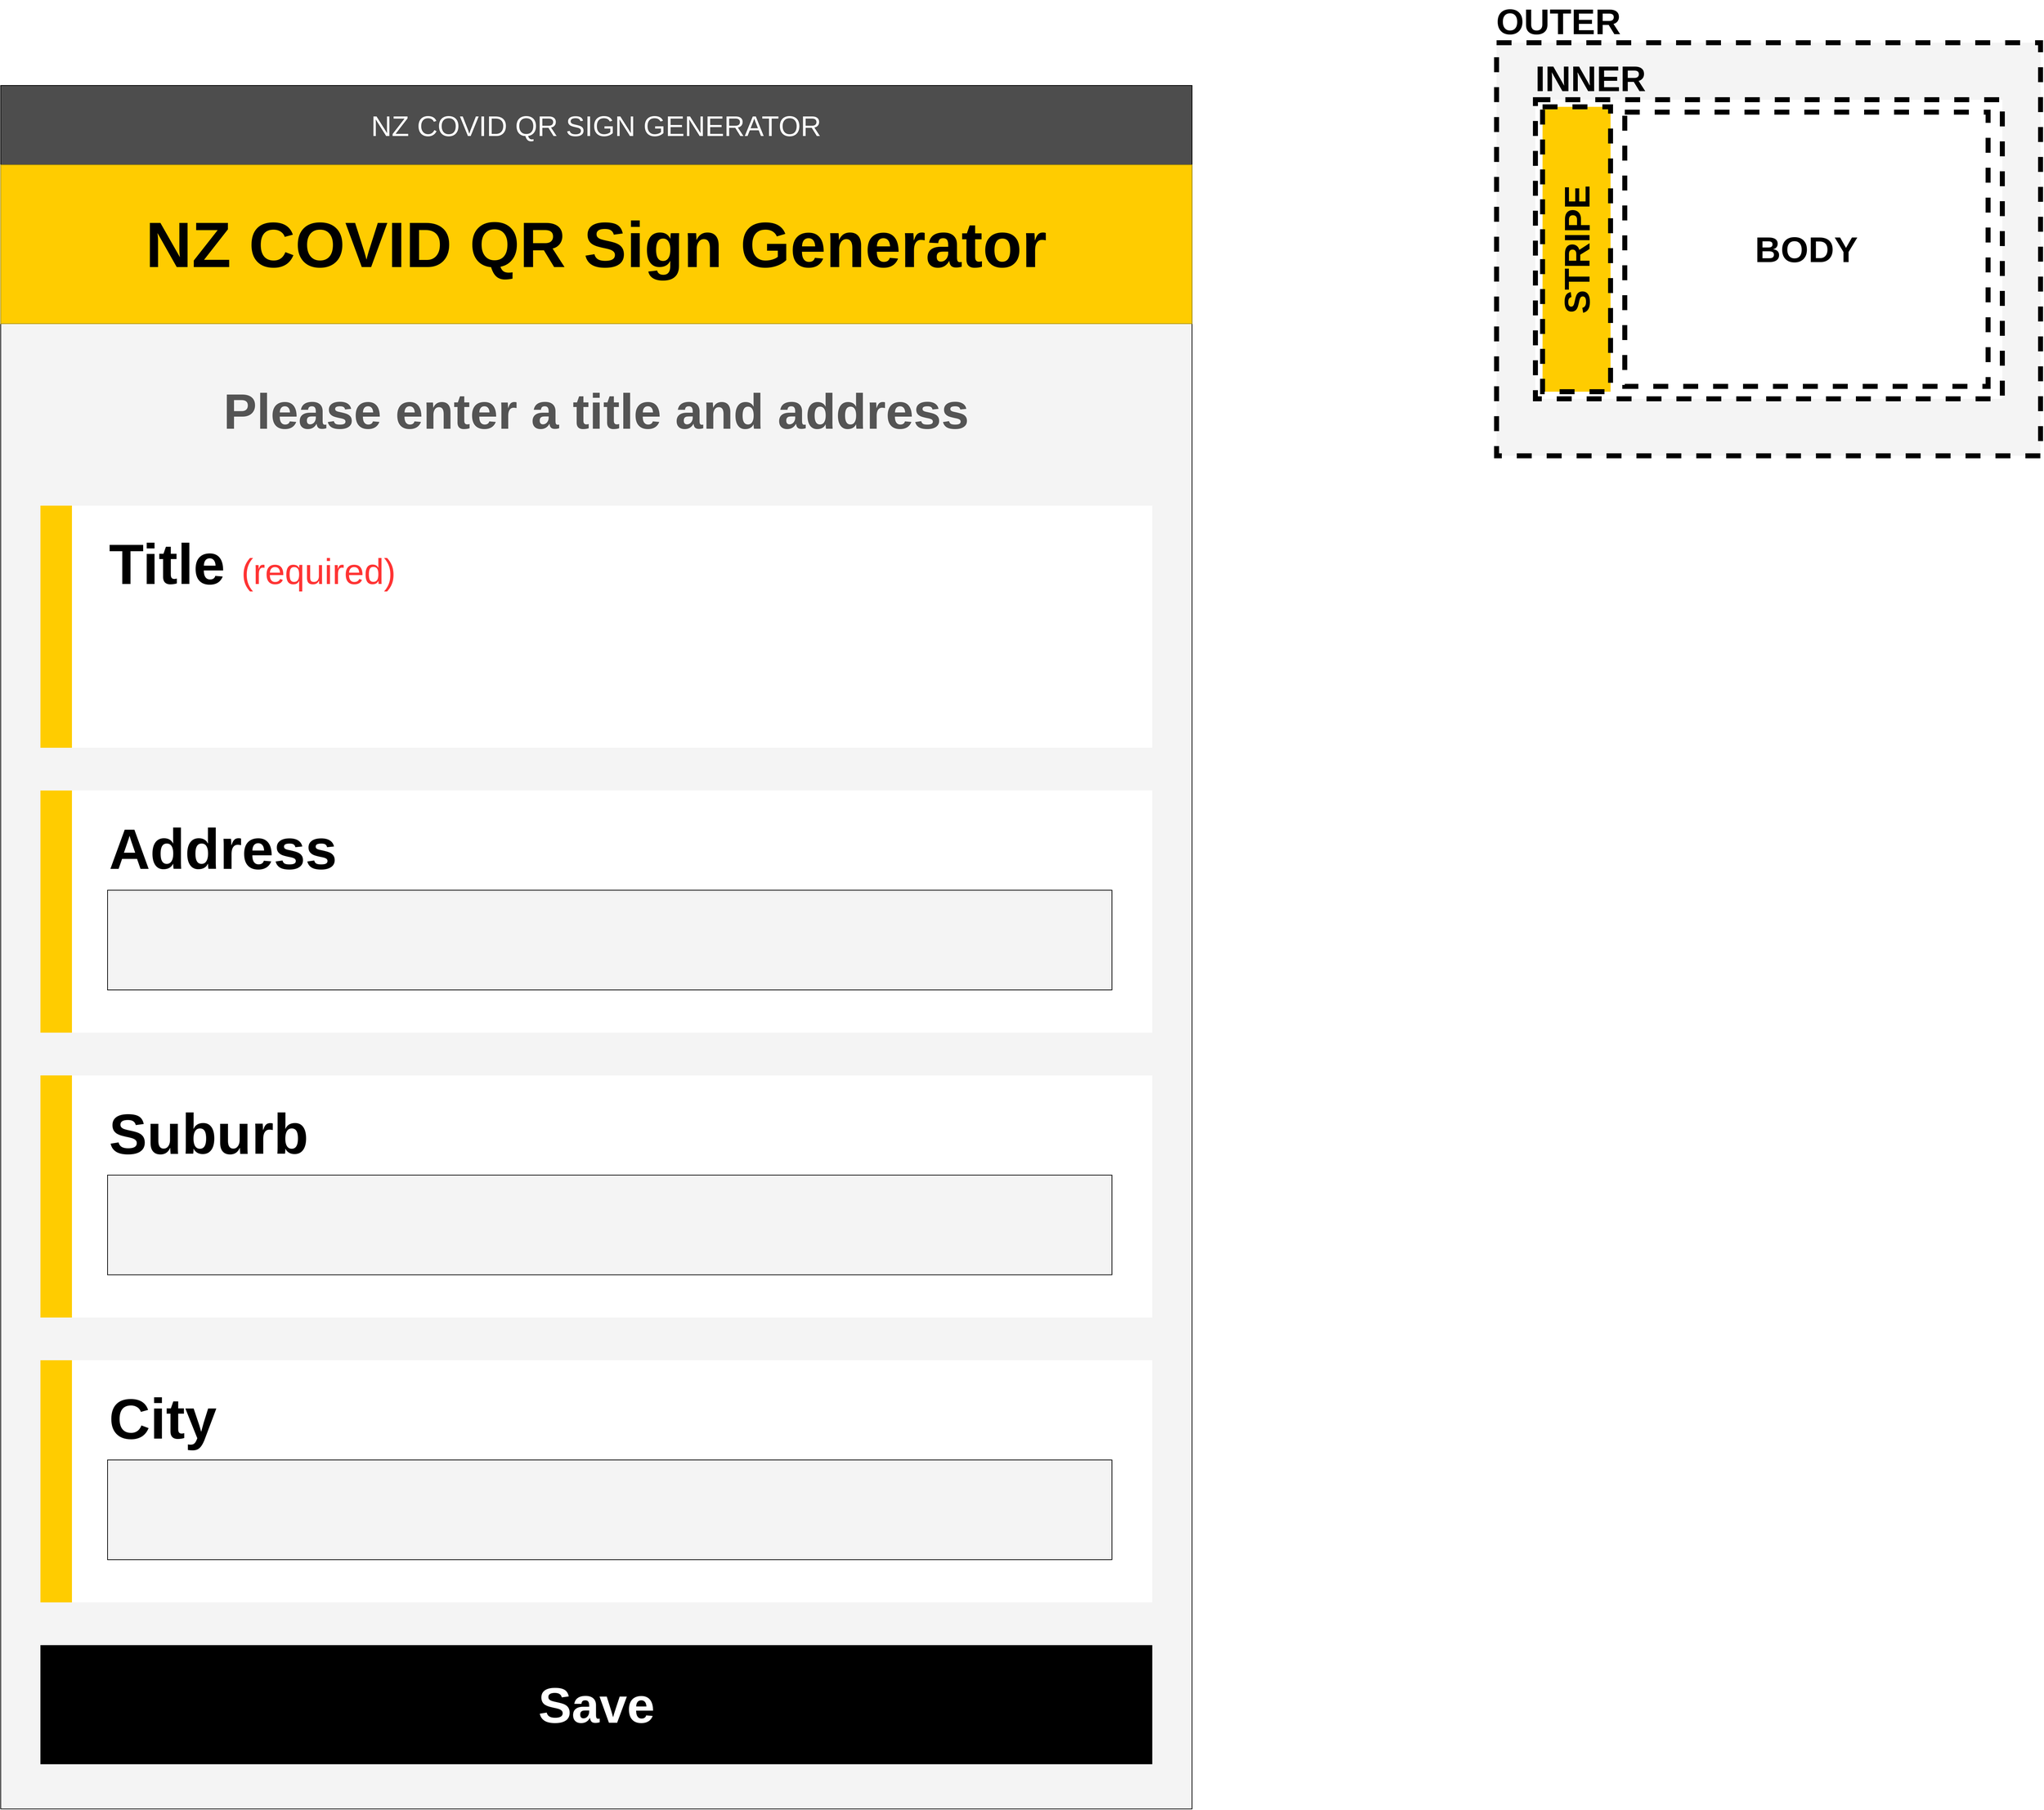 <mxfile version="15.2.7" type="device"><diagram id="1y0_Hj-Ch6R1leaDBvQ7" name="Page-1"><mxGraphModel dx="1929" dy="791" grid="1" gridSize="10" guides="1" tooltips="1" connect="1" arrows="1" fold="1" page="1" pageScale="1" pageWidth="827" pageHeight="1169" math="0" shadow="0"><root><mxCell id="0"/><mxCell id="1" parent="0"/><mxCell id="WiF8vKl4vcwVEcYawaSn-11" value="" style="rounded=0;whiteSpace=wrap;html=1;dashed=1;strokeColor=default;strokeWidth=7;fillColor=#F4F4F4;" vertex="1" parent="1"><mxGeometry x="1630" y="510" width="763.67" height="580" as="geometry"/></mxCell><mxCell id="WiF8vKl4vcwVEcYawaSn-5" value="1080" style="rounded=0;whiteSpace=wrap;html=1;labelBackgroundColor=none;fontSize=17;fontColor=#FFFFFF;fillColor=#FFFFFF;align=center;strokeColor=default;dashed=1;strokeWidth=7;" vertex="1" parent="1"><mxGeometry x="1684.54" y="590" width="655.46" height="420" as="geometry"/></mxCell><mxCell id="WiF8vKl4vcwVEcYawaSn-8" value="" style="rounded=0;whiteSpace=wrap;html=1;labelBackgroundColor=none;fontSize=18;fontColor=#000000;fillColor=#FFCC00;align=center;strokeColor=default;dashed=1;strokeWidth=7;" vertex="1" parent="1"><mxGeometry x="1694.54" y="600" width="95.46" height="400" as="geometry"/></mxCell><mxCell id="pOAZ168UmUR90zkuksP4-2" value="NZ COVID QR SIGN GENERATOR" style="rounded=0;whiteSpace=wrap;html=1;align=center;fontStyle=0;fontSize=40;labelBackgroundColor=none;fontColor=#FFFFFF;fillColor=#4D4D4D;fontFamily=Helvetica;" parent="1" vertex="1"><mxGeometry x="-470" y="570" width="1672.42" height="111.494" as="geometry"/></mxCell><mxCell id="pOAZ168UmUR90zkuksP4-3" value="" style="rounded=0;whiteSpace=wrap;html=1;align=center;fillColor=#f4f4f4;" parent="1" vertex="1"><mxGeometry x="-470" y="681.49" width="1672.42" height="2308.51" as="geometry"/></mxCell><mxCell id="pOAZ168UmUR90zkuksP4-5" value="NZ COVID QR Sign Generator" style="text;html=1;strokeColor=#B09500;fillColor=#FFCC00;align=center;verticalAlign=middle;whiteSpace=wrap;rounded=0;labelBackgroundColor=none;fontSize=90;fontStyle=1;fontColor=#000000;" parent="1" vertex="1"><mxGeometry x="-470" y="681.494" width="1672.42" height="222.989" as="geometry"/></mxCell><mxCell id="pOAZ168UmUR90zkuksP4-18" value="Please enter a title and address" style="text;html=1;strokeColor=none;fillColor=none;align=center;verticalAlign=middle;whiteSpace=wrap;rounded=0;labelBackgroundColor=none;fontSize=70;fontColor=#545454;spacing=2;spacingLeft=0;spacingRight=0;fontStyle=1" parent="1" vertex="1"><mxGeometry x="-470" y="904.48" width="1672.42" height="245.52" as="geometry"/></mxCell><mxCell id="pOAZ168UmUR90zkuksP4-19" value="Save" style="rounded=0;whiteSpace=wrap;html=1;labelBackgroundColor=none;fontSize=70;fontColor=#FFFFFF;fillColor=#000000;align=center;strokeColor=none;fontStyle=1" parent="1" vertex="1"><mxGeometry x="-414.253" y="2760" width="1560.925" height="167.241" as="geometry"/></mxCell><mxCell id="pOAZ168UmUR90zkuksP4-4" value="1080" style="rounded=0;whiteSpace=wrap;html=1;labelBackgroundColor=none;fontSize=17;fontColor=#FFFFFF;fillColor=#FFFFFF;align=center;strokeColor=none;" parent="1" vertex="1"><mxGeometry x="-414.25" y="1160" width="1560.93" height="340" as="geometry"/></mxCell><mxCell id="pOAZ168UmUR90zkuksP4-6" value="&lt;font&gt;&lt;font style=&quot;font-size: 80px&quot;&gt;Title&lt;/font&gt;&lt;span style=&quot;font-size: 82px&quot;&gt; &lt;/span&gt;&lt;font style=&quot;font-size: 50px ; font-weight: normal&quot; color=&quot;#ff3333&quot;&gt;(required)&lt;/font&gt;&lt;/font&gt;" style="text;html=1;strokeColor=none;fillColor=none;align=left;verticalAlign=middle;whiteSpace=wrap;rounded=0;labelBackgroundColor=none;fontSize=82;fontColor=#000000;fontStyle=1" parent="1" vertex="1"><mxGeometry x="-320" y="1200" width="1460" height="83.62" as="geometry"/></mxCell><mxCell id="pOAZ168UmUR90zkuksP4-25" value="" style="rounded=0;whiteSpace=wrap;html=1;labelBackgroundColor=none;fontSize=18;fontColor=#000000;fillColor=#FFCC00;align=center;strokeColor=none;" parent="1" vertex="1"><mxGeometry x="-414.25" y="1160" width="44.25" height="340" as="geometry"/></mxCell><mxCell id="pOAZ168UmUR90zkuksP4-35" value="1080" style="rounded=0;whiteSpace=wrap;html=1;labelBackgroundColor=none;fontSize=17;fontColor=#FFFFFF;fillColor=#FFFFFF;align=center;strokeColor=none;" parent="1" vertex="1"><mxGeometry x="-414.25" y="1560" width="1560.93" height="340" as="geometry"/></mxCell><mxCell id="pOAZ168UmUR90zkuksP4-36" value="" style="rounded=0;whiteSpace=wrap;html=1;labelBackgroundColor=none;fontSize=17;fontColor=#FFFFFF;fillColor=#F4F4F4;align=center;strokeColor=default;" parent="1" vertex="1"><mxGeometry x="-320" y="1700" width="1410" height="140" as="geometry"/></mxCell><mxCell id="pOAZ168UmUR90zkuksP4-37" value="Address" style="text;html=1;strokeColor=none;fillColor=none;align=left;verticalAlign=middle;whiteSpace=wrap;rounded=0;labelBackgroundColor=none;fontSize=80;fontColor=#000000;fontStyle=1" parent="1" vertex="1"><mxGeometry x="-320" y="1600" width="1460" height="83.62" as="geometry"/></mxCell><mxCell id="pOAZ168UmUR90zkuksP4-38" value="" style="rounded=0;whiteSpace=wrap;html=1;labelBackgroundColor=none;fontSize=18;fontColor=#000000;fillColor=#FFCC00;align=center;strokeColor=none;" parent="1" vertex="1"><mxGeometry x="-414.25" y="1560" width="44.25" height="340" as="geometry"/></mxCell><mxCell id="pOAZ168UmUR90zkuksP4-40" value="1080" style="rounded=0;whiteSpace=wrap;html=1;labelBackgroundColor=none;fontSize=17;fontColor=#FFFFFF;fillColor=#FFFFFF;align=center;strokeColor=none;" parent="1" vertex="1"><mxGeometry x="-414.25" y="1960" width="1560.93" height="340" as="geometry"/></mxCell><mxCell id="pOAZ168UmUR90zkuksP4-41" value="" style="rounded=0;whiteSpace=wrap;html=1;labelBackgroundColor=none;fontSize=17;fontColor=#FFFFFF;fillColor=#F4F4F4;align=center;strokeColor=default;" parent="1" vertex="1"><mxGeometry x="-320" y="2100" width="1410" height="140" as="geometry"/></mxCell><mxCell id="pOAZ168UmUR90zkuksP4-42" value="Suburb" style="text;html=1;strokeColor=none;fillColor=none;align=left;verticalAlign=middle;whiteSpace=wrap;rounded=0;labelBackgroundColor=none;fontSize=80;fontColor=#000000;fontStyle=1" parent="1" vertex="1"><mxGeometry x="-320" y="2000" width="1460" height="83.62" as="geometry"/></mxCell><mxCell id="pOAZ168UmUR90zkuksP4-43" value="" style="rounded=0;whiteSpace=wrap;html=1;labelBackgroundColor=none;fontSize=18;fontColor=#000000;fillColor=#FFCC00;align=center;strokeColor=none;" parent="1" vertex="1"><mxGeometry x="-414.25" y="1960" width="44.25" height="340" as="geometry"/></mxCell><mxCell id="pOAZ168UmUR90zkuksP4-45" value="1080" style="rounded=0;whiteSpace=wrap;html=1;labelBackgroundColor=none;fontSize=17;fontColor=#FFFFFF;fillColor=#FFFFFF;align=center;strokeColor=none;" parent="1" vertex="1"><mxGeometry x="-414.25" y="2360" width="1560.93" height="340" as="geometry"/></mxCell><mxCell id="pOAZ168UmUR90zkuksP4-46" value="" style="rounded=0;whiteSpace=wrap;html=1;labelBackgroundColor=none;fontSize=17;fontColor=#FFFFFF;fillColor=#F4F4F4;align=center;strokeColor=default;" parent="1" vertex="1"><mxGeometry x="-320" y="2500" width="1410" height="140" as="geometry"/></mxCell><mxCell id="pOAZ168UmUR90zkuksP4-47" value="City" style="text;html=1;strokeColor=none;fillColor=none;align=left;verticalAlign=middle;whiteSpace=wrap;rounded=0;labelBackgroundColor=none;fontSize=80;fontColor=#000000;fontStyle=1" parent="1" vertex="1"><mxGeometry x="-320" y="2400" width="1460" height="83.62" as="geometry"/></mxCell><mxCell id="pOAZ168UmUR90zkuksP4-48" value="" style="rounded=0;whiteSpace=wrap;html=1;labelBackgroundColor=none;fontSize=18;fontColor=#000000;fillColor=#FFCC00;align=center;strokeColor=none;" parent="1" vertex="1"><mxGeometry x="-414.25" y="2360" width="44.25" height="340" as="geometry"/></mxCell><mxCell id="WiF8vKl4vcwVEcYawaSn-13" value="OUTER" style="text;html=1;strokeColor=none;fillColor=none;align=center;verticalAlign=middle;whiteSpace=wrap;rounded=0;dashed=1;fontSize=50;fontStyle=1" vertex="1" parent="1"><mxGeometry x="1630" y="450" width="174" height="60" as="geometry"/></mxCell><mxCell id="WiF8vKl4vcwVEcYawaSn-14" value="INNER" style="text;html=1;strokeColor=none;fillColor=none;align=center;verticalAlign=middle;whiteSpace=wrap;rounded=0;dashed=1;fontSize=50;fontStyle=1" vertex="1" parent="1"><mxGeometry x="1684.54" y="530" width="154" height="60" as="geometry"/></mxCell><mxCell id="WiF8vKl4vcwVEcYawaSn-15" value="STRIPE" style="text;html=1;strokeColor=none;fillColor=none;align=center;verticalAlign=middle;whiteSpace=wrap;rounded=0;dashed=1;fontSize=50;fontStyle=1;rotation=-90;" vertex="1" parent="1"><mxGeometry x="1655.27" y="770" width="174" height="60" as="geometry"/></mxCell><mxCell id="WiF8vKl4vcwVEcYawaSn-17" value="1080" style="rounded=0;whiteSpace=wrap;html=1;labelBackgroundColor=none;fontSize=17;fontColor=#FFFFFF;fillColor=#FFFFFF;align=center;strokeColor=default;dashed=1;strokeWidth=7;" vertex="1" parent="1"><mxGeometry x="1810" y="607.5" width="510" height="385" as="geometry"/></mxCell><mxCell id="WiF8vKl4vcwVEcYawaSn-16" value="BODY" style="text;html=1;strokeColor=none;fillColor=none;align=center;verticalAlign=middle;whiteSpace=wrap;rounded=0;dashed=1;fontSize=50;fontStyle=1" vertex="1" parent="1"><mxGeometry x="1978" y="770" width="174" height="60" as="geometry"/></mxCell></root></mxGraphModel></diagram></mxfile>